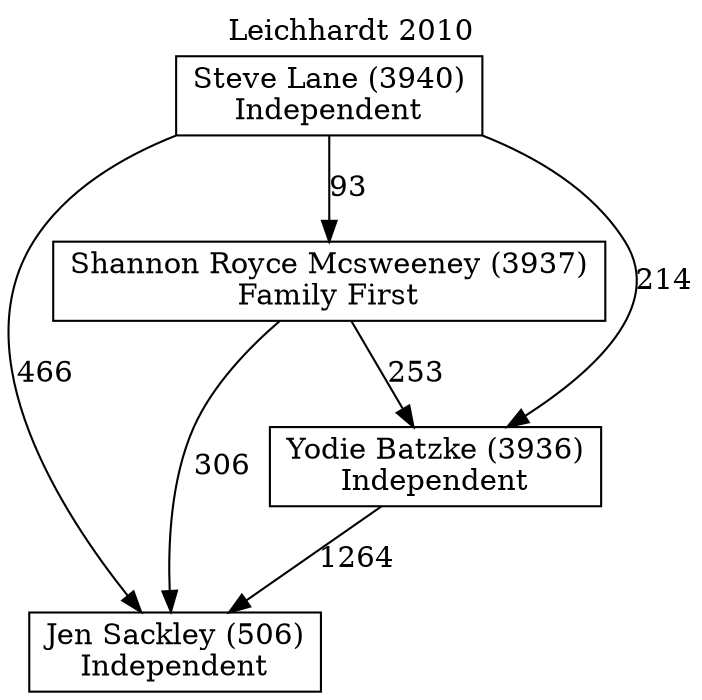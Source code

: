 // House preference flow
digraph "Jen Sackley (506)_Leichhardt_2010" {
	graph [label="Leichhardt 2010" labelloc=t mclimit=10]
	node [shape=box]
	"Jen Sackley (506)" [label="Jen Sackley (506)
Independent"]
	"Shannon Royce Mcsweeney (3937)" [label="Shannon Royce Mcsweeney (3937)
Family First"]
	"Steve Lane (3940)" [label="Steve Lane (3940)
Independent"]
	"Yodie Batzke (3936)" [label="Yodie Batzke (3936)
Independent"]
	"Shannon Royce Mcsweeney (3937)" -> "Jen Sackley (506)" [label=306]
	"Shannon Royce Mcsweeney (3937)" -> "Yodie Batzke (3936)" [label=253]
	"Steve Lane (3940)" -> "Jen Sackley (506)" [label=466]
	"Steve Lane (3940)" -> "Shannon Royce Mcsweeney (3937)" [label=93]
	"Steve Lane (3940)" -> "Yodie Batzke (3936)" [label=214]
	"Yodie Batzke (3936)" -> "Jen Sackley (506)" [label=1264]
}
